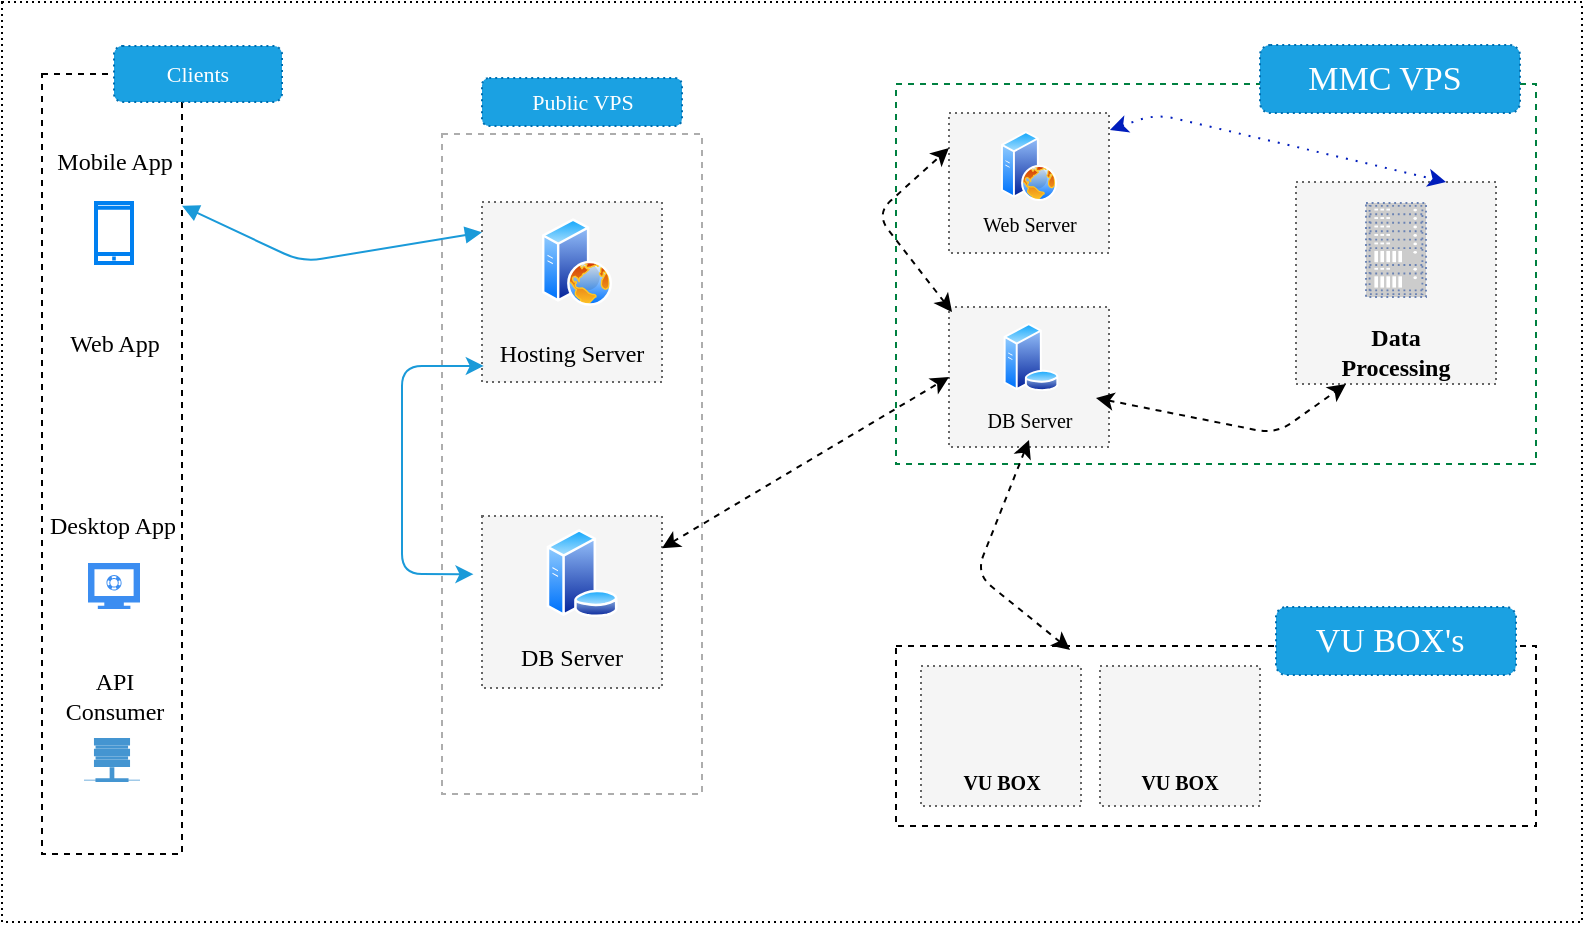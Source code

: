 <mxfile version="11.3.1" type="github" pages="1"><diagram id="GT2_trCZB3BMiOtQw5Px" name="Page-1"><mxGraphModel dx="854" dy="436" grid="1" gridSize="10" guides="1" tooltips="1" connect="1" arrows="1" fold="1" page="1" pageScale="1" pageWidth="850" pageHeight="1100" background="#FFFFFF" math="0" shadow="0"><root><mxCell id="0"/><mxCell id="1" parent="0"/><mxCell id="38mPZV4ggz-tXWU9kIw3-92" value="" style="rounded=0;whiteSpace=wrap;html=1;dashed=1;dashPattern=1 2;fontFamily=Lucida Console;fontSize=18;" parent="1" vertex="1"><mxGeometry x="10" y="10" width="790" height="460" as="geometry"/></mxCell><mxCell id="38mPZV4ggz-tXWU9kIw3-3" value="" style="rounded=0;whiteSpace=wrap;html=1;dashed=1;" parent="1" vertex="1"><mxGeometry x="30" y="46" width="70" height="390" as="geometry"/></mxCell><mxCell id="38mPZV4ggz-tXWU9kIw3-5" value="Mobile App" style="text;html=1;strokeColor=none;fillColor=none;align=center;verticalAlign=middle;whiteSpace=wrap;rounded=0;dashed=1;fontFamily=Lucida Console;" parent="1" vertex="1"><mxGeometry x="33.5" y="80" width="65" height="20" as="geometry"/></mxCell><mxCell id="38mPZV4ggz-tXWU9kIw3-6" value="" style="html=1;verticalLabelPosition=bottom;align=center;labelBackgroundColor=#ffffff;verticalAlign=top;strokeWidth=2;strokeColor=#0080F0;fillColor=#ffffff;shadow=0;dashed=0;shape=mxgraph.ios7.icons.smartphone;" parent="1" vertex="1"><mxGeometry x="57" y="110.5" width="18" height="30" as="geometry"/></mxCell><mxCell id="38mPZV4ggz-tXWU9kIw3-11" value="Web App" style="text;html=1;strokeColor=none;fillColor=none;align=center;verticalAlign=middle;whiteSpace=wrap;rounded=0;dashed=1;fontFamily=Lucida Console;" parent="1" vertex="1"><mxGeometry x="33.5" y="170.5" width="65" height="21" as="geometry"/></mxCell><mxCell id="38mPZV4ggz-tXWU9kIw3-20" value="Desktop App" style="text;html=1;strokeColor=none;fillColor=none;align=center;verticalAlign=middle;whiteSpace=wrap;rounded=0;dashed=1;fontFamily=Lucida Console;" parent="1" vertex="1"><mxGeometry x="32.5" y="262" width="65" height="20" as="geometry"/></mxCell><mxCell id="38mPZV4ggz-tXWU9kIw3-24" value="" style="rounded=0;whiteSpace=wrap;html=1;dashed=1;fontFamily=Lucida Console;glass=0;shadow=0;comic=0;fillColor=none;strokeColor=#ADADAD;" parent="1" vertex="1"><mxGeometry x="230" y="76" width="130" height="330" as="geometry"/></mxCell><mxCell id="38mPZV4ggz-tXWU9kIw3-25" value="" style="rounded=0;whiteSpace=wrap;html=1;fontFamily=Lucida Console;dashed=1;dashPattern=1 2;fillColor=#f5f5f5;strokeColor=#666666;fontColor=#333333;" parent="1" vertex="1"><mxGeometry x="250" y="110" width="90" height="90" as="geometry"/></mxCell><mxCell id="38mPZV4ggz-tXWU9kIw3-26" value="Hosting Server" style="text;html=1;strokeColor=none;fillColor=none;align=center;verticalAlign=middle;whiteSpace=wrap;rounded=0;fontFamily=Lucida Console;dashed=1;dashPattern=1 1;" parent="1" vertex="1"><mxGeometry x="255" y="177" width="80" height="17" as="geometry"/></mxCell><mxCell id="38mPZV4ggz-tXWU9kIw3-27" value="" style="aspect=fixed;perimeter=ellipsePerimeter;html=1;align=center;shadow=0;dashed=0;spacingTop=3;image;image=img/lib/active_directory/web_server.svg;fontFamily=Lucida Console;imageBackground=none;" parent="1" vertex="1"><mxGeometry x="280" y="118" width="35" height="44" as="geometry"/></mxCell><mxCell id="38mPZV4ggz-tXWU9kIw3-28" value="" style="rounded=0;whiteSpace=wrap;html=1;fontFamily=Lucida Console;fillColor=#f5f5f5;strokeColor=#666666;fontColor=#333333;dashed=1;dashPattern=1 2;" parent="1" vertex="1"><mxGeometry x="250" y="267" width="90" height="86" as="geometry"/></mxCell><mxCell id="38mPZV4ggz-tXWU9kIw3-29" value="DB Server" style="text;html=1;strokeColor=none;fillColor=none;align=center;verticalAlign=middle;whiteSpace=wrap;rounded=0;fontFamily=Lucida Console;" parent="1" vertex="1"><mxGeometry x="255" y="328" width="80" height="20" as="geometry"/></mxCell><mxCell id="38mPZV4ggz-tXWU9kIw3-30" value="" style="aspect=fixed;perimeter=ellipsePerimeter;html=1;align=center;shadow=0;dashed=0;spacingTop=3;image;image=img/lib/active_directory/database_server.svg;fontFamily=Lucida Console;" parent="1" vertex="1"><mxGeometry x="282" y="273.5" width="36.08" height="44" as="geometry"/></mxCell><mxCell id="38mPZV4ggz-tXWU9kIw3-32" value="" style="endArrow=block;startArrow=block;html=1;fontFamily=Lucida Console;fillColor=#0050ef;strokeColor=#1A9AD9;jumpSize=13;strokeWidth=1;entryX=0;entryY=0.168;entryDx=0;entryDy=0;entryPerimeter=0;exitX=1;exitY=0.169;exitDx=0;exitDy=0;exitPerimeter=0;startFill=1;endFill=1;" parent="1" source="38mPZV4ggz-tXWU9kIw3-3" target="38mPZV4ggz-tXWU9kIw3-25" edge="1"><mxGeometry width="50" height="50" relative="1" as="geometry"><mxPoint x="120" y="112" as="sourcePoint"/><mxPoint x="250" y="146" as="targetPoint"/><Array as="points"><mxPoint x="160" y="140"/></Array></mxGeometry></mxCell><mxCell id="38mPZV4ggz-tXWU9kIw3-34" value="" style="shape=image;html=1;verticalAlign=top;verticalLabelPosition=bottom;labelBackgroundColor=#ffffff;imageAspect=0;aspect=fixed;image=https://cdn0.iconfinder.com/data/icons/internet-line/512/Internet_Line-19-128.png;fontFamily=Lucida Console;" parent="1" vertex="1"><mxGeometry x="49" y="187" width="34" height="34" as="geometry"/></mxCell><mxCell id="38mPZV4ggz-tXWU9kIw3-38" value="" style="html=1;aspect=fixed;strokeColor=none;shadow=0;align=center;verticalAlign=top;fillColor=#3B8DF1;shape=mxgraph.gcp2.monitor;fontFamily=Lucida Console;" parent="1" vertex="1"><mxGeometry x="53" y="290.5" width="26" height="23" as="geometry"/></mxCell><mxCell id="38mPZV4ggz-tXWU9kIw3-39" value="" style="endArrow=classic;startArrow=classic;html=1;strokeColor=#1A9AD9;strokeWidth=1;fontFamily=Lucida Console;entryX=0.01;entryY=0.911;entryDx=0;entryDy=0;entryPerimeter=0;exitX=0.121;exitY=0.667;exitDx=0;exitDy=0;exitPerimeter=0;" parent="1" source="38mPZV4ggz-tXWU9kIw3-24" target="38mPZV4ggz-tXWU9kIw3-25" edge="1"><mxGeometry width="50" height="50" relative="1" as="geometry"><mxPoint x="180" y="276" as="sourcePoint"/><mxPoint x="230" y="226" as="targetPoint"/><Array as="points"><mxPoint x="210" y="296"/><mxPoint x="210" y="192"/></Array></mxGeometry></mxCell><mxCell id="38mPZV4ggz-tXWU9kIw3-41" value="" style="rounded=0;whiteSpace=wrap;html=1;fontFamily=Lucida Console;dashed=1;strokeColor=#008040;" parent="1" vertex="1"><mxGeometry x="457" y="51" width="320" height="190" as="geometry"/></mxCell><mxCell id="38mPZV4ggz-tXWU9kIw3-42" value="" style="rounded=0;whiteSpace=wrap;html=1;fontFamily=Lucida Console;fillColor=#F5F5F5;strokeColor=#666666;fontColor=#333333;dashed=1;dashPattern=1 2;" parent="1" vertex="1"><mxGeometry x="483.5" y="65.5" width="80" height="70" as="geometry"/></mxCell><mxCell id="38mPZV4ggz-tXWU9kIw3-45" value="" style="aspect=fixed;perimeter=ellipsePerimeter;html=1;align=center;shadow=0;dashed=0;spacingTop=3;image;image=img/lib/active_directory/web_server.svg;fontFamily=Lucida Console;" parent="1" vertex="1"><mxGeometry x="509.5" y="74.5" width="28" height="35" as="geometry"/></mxCell><mxCell id="38mPZV4ggz-tXWU9kIw3-47" value="Web Server" style="text;html=1;strokeColor=none;fillColor=none;align=center;verticalAlign=middle;whiteSpace=wrap;rounded=0;fontFamily=Lucida Console;dashed=1;dashPattern=1 1;fontSize=10;fontStyle=0" parent="1" vertex="1"><mxGeometry x="483.5" y="110.5" width="80" height="20" as="geometry"/></mxCell><mxCell id="38mPZV4ggz-tXWU9kIw3-48" value="" style="rounded=0;whiteSpace=wrap;html=1;fontFamily=Lucida Console;fillColor=#f5f5f5;strokeColor=#666666;fontColor=#333333;dashed=1;dashPattern=1 2;" parent="1" vertex="1"><mxGeometry x="483.5" y="162.5" width="80" height="70" as="geometry"/></mxCell><mxCell id="38mPZV4ggz-tXWU9kIw3-49" value="" style="perimeter=ellipsePerimeter;html=1;align=center;shadow=0;dashed=0;spacingTop=3;image;image=img/lib/active_directory/database_server.svg;fontFamily=Lucida Console;" parent="1" vertex="1"><mxGeometry x="509.5" y="170.5" width="30" height="34" as="geometry"/></mxCell><mxCell id="38mPZV4ggz-tXWU9kIw3-50" value="DB Server" style="text;html=1;strokeColor=none;fillColor=none;align=center;verticalAlign=middle;whiteSpace=wrap;rounded=0;fontFamily=Lucida Console;dashed=1;dashPattern=1 1;fontSize=10;fontStyle=0" parent="1" vertex="1"><mxGeometry x="483.5" y="209" width="80" height="20" as="geometry"/></mxCell><mxCell id="38mPZV4ggz-tXWU9kIw3-51" value="" style="rounded=0;whiteSpace=wrap;html=1;fontFamily=Lucida Console;fillColor=#f5f5f5;strokeColor=#666666;fontColor=#333333;dashed=1;dashPattern=1 2;" parent="1" vertex="1"><mxGeometry x="657" y="100" width="100" height="101" as="geometry"/></mxCell><mxCell id="38mPZV4ggz-tXWU9kIw3-52" value="Data Processing" style="text;html=1;strokeColor=none;fillColor=none;align=center;verticalAlign=middle;whiteSpace=wrap;rounded=0;fontFamily=Lucida Console;dashed=1;dashPattern=1 1;fontStyle=1" parent="1" vertex="1"><mxGeometry x="667" y="174.5" width="80" height="20" as="geometry"/></mxCell><mxCell id="38mPZV4ggz-tXWU9kIw3-53" value="" style="fontColor=#0066CC;verticalAlign=top;verticalLabelPosition=bottom;labelPosition=center;align=center;html=1;outlineConnect=0;fillColor=#CCCCCC;strokeColor=#6881B3;gradientColor=none;gradientDirection=north;strokeWidth=2;shape=mxgraph.networks.rack;rounded=1;dashed=1;dashPattern=1 2;" parent="1" vertex="1"><mxGeometry x="692" y="110.5" width="30" height="47" as="geometry"/></mxCell><mxCell id="38mPZV4ggz-tXWU9kIw3-57" value="" style="shape=image;html=1;verticalAlign=top;verticalLabelPosition=bottom;labelBackgroundColor=#ffffff;imageAspect=0;aspect=fixed;image=https://cdn0.iconfinder.com/data/icons/computer-and-hardware-free/32/Computer__Computer_Hardware_CPU_Processor_Technology-128.png;rounded=1;dashed=1;dashPattern=1 2;strokeColor=#008040;fontFamily=Lucida Console;fontSize=10;" parent="1" vertex="1"><mxGeometry x="710" y="138.5" width="24" height="24" as="geometry"/></mxCell><mxCell id="38mPZV4ggz-tXWU9kIw3-58" value="" style="rounded=0;whiteSpace=wrap;html=1;fontFamily=Lucida Console;dashed=1;" parent="1" vertex="1"><mxGeometry x="457" y="332" width="320" height="90" as="geometry"/></mxCell><mxCell id="38mPZV4ggz-tXWU9kIw3-59" value="" style="rounded=0;whiteSpace=wrap;html=1;fontFamily=Lucida Console;fillColor=#f5f5f5;strokeColor=#666666;fontColor=#333333;dashed=1;dashPattern=1 2;" parent="1" vertex="1"><mxGeometry x="469.5" y="342" width="80" height="70" as="geometry"/></mxCell><mxCell id="38mPZV4ggz-tXWU9kIw3-60" value="VU BOX" style="text;html=1;strokeColor=none;fillColor=none;align=center;verticalAlign=middle;whiteSpace=wrap;rounded=0;fontFamily=Lucida Console;dashed=1;dashPattern=1 1;fontSize=10;fontStyle=1" parent="1" vertex="1"><mxGeometry x="469.5" y="390" width="80" height="20" as="geometry"/></mxCell><mxCell id="38mPZV4ggz-tXWU9kIw3-61" value="" style="shape=image;html=1;verticalAlign=top;verticalLabelPosition=bottom;labelBackgroundColor=#ffffff;imageAspect=0;aspect=fixed;image=https://cdn4.iconfinder.com/data/icons/desktop-app-free/32/Desktop_Desktop_App_CPU_PC_Technology-128.png;rounded=1;dashed=1;dashPattern=1 2;strokeColor=#CC0066;fillColor=none;fontFamily=Lucida Console;fontSize=10;" parent="1" vertex="1"><mxGeometry x="495.5" y="352" width="31" height="31" as="geometry"/></mxCell><mxCell id="38mPZV4ggz-tXWU9kIw3-63" value="" style="rounded=0;whiteSpace=wrap;html=1;fontFamily=Lucida Console;fillColor=#f5f5f5;strokeColor=#666666;fontColor=#333333;dashed=1;dashPattern=1 2;" parent="1" vertex="1"><mxGeometry x="559" y="342" width="80" height="70" as="geometry"/></mxCell><mxCell id="38mPZV4ggz-tXWU9kIw3-64" value="VU BOX" style="text;html=1;strokeColor=none;fillColor=none;align=center;verticalAlign=middle;whiteSpace=wrap;rounded=0;fontFamily=Lucida Console;dashed=1;dashPattern=1 1;fontSize=10;fontStyle=1" parent="1" vertex="1"><mxGeometry x="559" y="390" width="80" height="20" as="geometry"/></mxCell><mxCell id="38mPZV4ggz-tXWU9kIw3-65" value="" style="shape=image;html=1;verticalAlign=top;verticalLabelPosition=bottom;labelBackgroundColor=#ffffff;imageAspect=0;aspect=fixed;image=https://cdn4.iconfinder.com/data/icons/desktop-app-free/32/Desktop_Desktop_App_CPU_PC_Technology-128.png;rounded=1;dashed=1;dashPattern=1 2;strokeColor=#CC0066;fillColor=none;fontFamily=Lucida Console;fontSize=10;" parent="1" vertex="1"><mxGeometry x="585" y="352" width="31" height="31" as="geometry"/></mxCell><mxCell id="38mPZV4ggz-tXWU9kIw3-73" value="" style="endArrow=classic;startArrow=classic;html=1;dashed=1;strokeColor=#000000;strokeWidth=1;fontFamily=Lucida Console;exitX=0.272;exitY=0.022;exitDx=0;exitDy=0;exitPerimeter=0;entryX=0.5;entryY=1;entryDx=0;entryDy=0;" parent="1" source="38mPZV4ggz-tXWU9kIw3-58" target="38mPZV4ggz-tXWU9kIw3-50" edge="1"><mxGeometry width="50" height="50" relative="1" as="geometry"><mxPoint x="537" y="326" as="sourcePoint"/><mxPoint x="517" y="246" as="targetPoint"/><Array as="points"><mxPoint x="497" y="296"/></Array></mxGeometry></mxCell><mxCell id="38mPZV4ggz-tXWU9kIw3-74" value="" style="endArrow=classic;startArrow=classic;html=1;dashed=1;strokeColor=#000000;strokeWidth=1;fontFamily=Lucida Console;entryX=0.25;entryY=1;entryDx=0;entryDy=0;" parent="1" target="38mPZV4ggz-tXWU9kIw3-51" edge="1"><mxGeometry width="50" height="50" relative="1" as="geometry"><mxPoint x="557" y="208" as="sourcePoint"/><mxPoint x="698.5" y="211" as="targetPoint"/><Array as="points"><mxPoint x="647" y="226"/></Array></mxGeometry></mxCell><mxCell id="38mPZV4ggz-tXWU9kIw3-79" value="" style="endArrow=classic;startArrow=classic;html=1;dashed=1;strokeColor=#000000;strokeWidth=1;fontFamily=Lucida Console;fontSize=10;entryX=0;entryY=0.5;entryDx=0;entryDy=0;" parent="1" source="38mPZV4ggz-tXWU9kIw3-28" target="38mPZV4ggz-tXWU9kIw3-48" edge="1"><mxGeometry width="50" height="50" relative="1" as="geometry"><mxPoint x="470" y="216" as="sourcePoint"/><mxPoint x="520" y="166" as="targetPoint"/></mxGeometry></mxCell><mxCell id="38mPZV4ggz-tXWU9kIw3-81" value="" style="endArrow=classic;startArrow=classic;html=1;dashed=1;strokeWidth=1;fontFamily=Lucida Console;fontSize=10;exitX=1.006;exitY=0.121;exitDx=0;exitDy=0;exitPerimeter=0;entryX=0.75;entryY=0;entryDx=0;entryDy=0;fillColor=#0050ef;strokeColor=#001DBC;dashPattern=1 4;" parent="1" source="38mPZV4ggz-tXWU9kIw3-42" target="38mPZV4ggz-tXWU9kIw3-51" edge="1"><mxGeometry width="50" height="50" relative="1" as="geometry"><mxPoint x="577" y="116" as="sourcePoint"/><mxPoint x="627" y="66" as="targetPoint"/><Array as="points"><mxPoint x="587" y="66"/></Array></mxGeometry></mxCell><mxCell id="38mPZV4ggz-tXWU9kIw3-83" value="" style="endArrow=classic;startArrow=classic;html=1;dashed=1;strokeColor=#000000;strokeWidth=1;fontFamily=Lucida Console;entryX=0;entryY=0.25;entryDx=0;entryDy=0;exitX=0.019;exitY=0.036;exitDx=0;exitDy=0;exitPerimeter=0;" parent="1" source="38mPZV4ggz-tXWU9kIw3-48" target="38mPZV4ggz-tXWU9kIw3-42" edge="1"><mxGeometry width="50" height="50" relative="1" as="geometry"><mxPoint x="456.94" y="219.11" as="sourcePoint"/><mxPoint x="457" y="81.024" as="targetPoint"/><Array as="points"><mxPoint x="447" y="116"/></Array></mxGeometry></mxCell><mxCell id="38mPZV4ggz-tXWU9kIw3-84" value="" style="rounded=1;whiteSpace=wrap;html=1;dashed=1;dashPattern=1 2;strokeColor=#006EAF;fillColor=#1ba1e2;fontFamily=Lucida Console;fontSize=10;fontColor=#ffffff;" parent="1" vertex="1"><mxGeometry x="66" y="32" width="84" height="28" as="geometry"/></mxCell><mxCell id="38mPZV4ggz-tXWU9kIw3-85" value="Clients" style="text;html=1;strokeColor=none;fillColor=none;align=center;verticalAlign=middle;whiteSpace=wrap;rounded=0;dashed=1;dashPattern=1 2;fontFamily=Lucida Console;fontSize=11;fontColor=#FFFFFF;" parent="1" vertex="1"><mxGeometry x="88" y="36" width="40" height="20" as="geometry"/></mxCell><mxCell id="38mPZV4ggz-tXWU9kIw3-86" value="" style="rounded=1;whiteSpace=wrap;html=1;dashed=1;dashPattern=1 2;strokeColor=#006EAF;fillColor=#1ba1e2;fontFamily=Lucida Console;fontSize=10;fontColor=#ffffff;" parent="1" vertex="1"><mxGeometry x="250" y="48" width="100" height="24" as="geometry"/></mxCell><mxCell id="38mPZV4ggz-tXWU9kIw3-87" value="&lt;font style=&quot;font-size: 11px&quot;&gt;Public VPS&lt;/font&gt;" style="text;html=1;strokeColor=none;fillColor=none;align=center;verticalAlign=middle;whiteSpace=wrap;rounded=0;dashed=1;dashPattern=1 2;fontFamily=Lucida Console;fontSize=11;fontColor=#FFFFFF;" parent="1" vertex="1"><mxGeometry x="262.5" y="50" width="75" height="20" as="geometry"/></mxCell><mxCell id="38mPZV4ggz-tXWU9kIw3-88" value="" style="rounded=1;whiteSpace=wrap;html=1;dashed=1;dashPattern=1 2;strokeColor=#006EAF;fillColor=#1ba1e2;fontFamily=Lucida Console;fontSize=10;fontColor=#ffffff;" parent="1" vertex="1"><mxGeometry x="647" y="312.5" width="120" height="34" as="geometry"/></mxCell><mxCell id="38mPZV4ggz-tXWU9kIw3-89" value="VU BOX's" style="text;html=1;strokeColor=none;fillColor=none;align=center;verticalAlign=middle;whiteSpace=wrap;rounded=0;dashed=1;dashPattern=1 2;fontFamily=Lucida Console;fontSize=17;fontColor=#FFFFFF;" parent="1" vertex="1"><mxGeometry x="659" y="319.5" width="90" height="20" as="geometry"/></mxCell><mxCell id="38mPZV4ggz-tXWU9kIw3-90" value="" style="rounded=1;whiteSpace=wrap;html=1;dashed=1;dashPattern=1 2;strokeColor=#006EAF;fillColor=#1ba1e2;fontFamily=Lucida Console;fontSize=10;fontColor=#ffffff;" parent="1" vertex="1"><mxGeometry x="639" y="31.5" width="130" height="34" as="geometry"/></mxCell><mxCell id="38mPZV4ggz-tXWU9kIw3-91" value="MMC VPS" style="text;html=1;strokeColor=none;fillColor=none;align=center;verticalAlign=middle;whiteSpace=wrap;rounded=0;dashed=1;dashPattern=1 2;fontFamily=Lucida Console;fontSize=17;fontColor=#FFFFFF;" parent="1" vertex="1"><mxGeometry x="647" y="39" width="109" height="20" as="geometry"/></mxCell><mxCell id="ruhOKNyagQMXlikKpz9t-3" value="API Consumer" style="text;html=1;strokeColor=none;fillColor=none;align=center;verticalAlign=middle;whiteSpace=wrap;rounded=0;dashed=1;fontFamily=Lucida Console;" vertex="1" parent="1"><mxGeometry x="33.5" y="346.5" width="65" height="20" as="geometry"/></mxCell><mxCell id="ruhOKNyagQMXlikKpz9t-5" value="" style="shadow=0;dashed=0;html=1;strokeColor=none;fillColor=#4495D1;labelPosition=center;verticalLabelPosition=bottom;verticalAlign=top;align=center;outlineConnect=0;shape=mxgraph.veeam.2d.remote_storage;" vertex="1" parent="1"><mxGeometry x="51" y="378" width="28" height="22" as="geometry"/></mxCell></root></mxGraphModel></diagram></mxfile>
